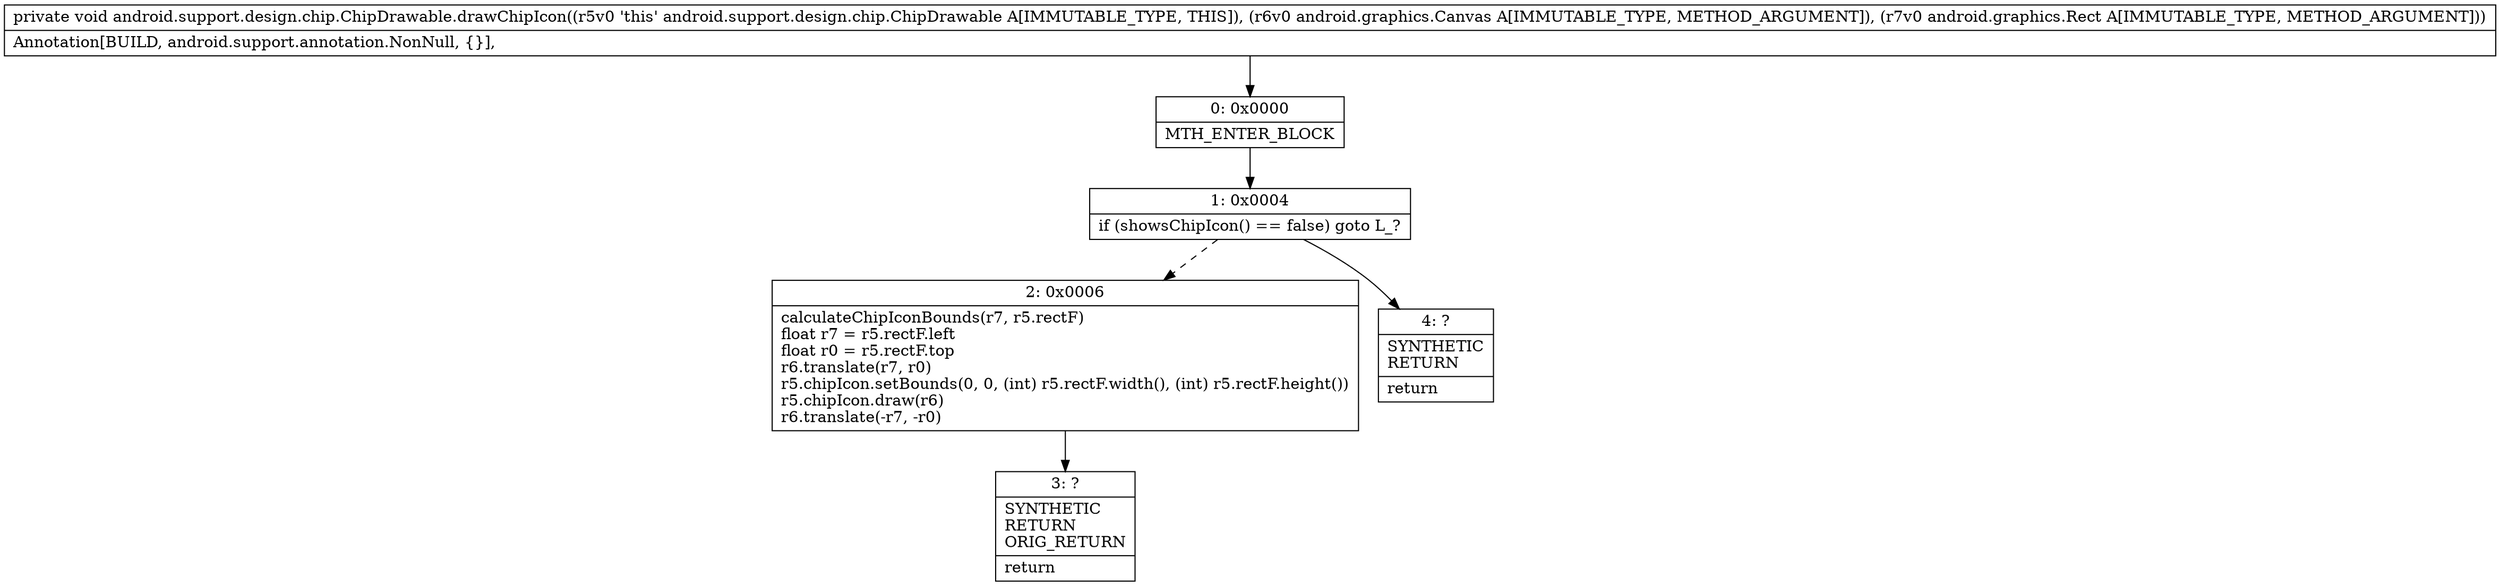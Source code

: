 digraph "CFG forandroid.support.design.chip.ChipDrawable.drawChipIcon(Landroid\/graphics\/Canvas;Landroid\/graphics\/Rect;)V" {
Node_0 [shape=record,label="{0\:\ 0x0000|MTH_ENTER_BLOCK\l}"];
Node_1 [shape=record,label="{1\:\ 0x0004|if (showsChipIcon() == false) goto L_?\l}"];
Node_2 [shape=record,label="{2\:\ 0x0006|calculateChipIconBounds(r7, r5.rectF)\lfloat r7 = r5.rectF.left\lfloat r0 = r5.rectF.top\lr6.translate(r7, r0)\lr5.chipIcon.setBounds(0, 0, (int) r5.rectF.width(), (int) r5.rectF.height())\lr5.chipIcon.draw(r6)\lr6.translate(\-r7, \-r0)\l}"];
Node_3 [shape=record,label="{3\:\ ?|SYNTHETIC\lRETURN\lORIG_RETURN\l|return\l}"];
Node_4 [shape=record,label="{4\:\ ?|SYNTHETIC\lRETURN\l|return\l}"];
MethodNode[shape=record,label="{private void android.support.design.chip.ChipDrawable.drawChipIcon((r5v0 'this' android.support.design.chip.ChipDrawable A[IMMUTABLE_TYPE, THIS]), (r6v0 android.graphics.Canvas A[IMMUTABLE_TYPE, METHOD_ARGUMENT]), (r7v0 android.graphics.Rect A[IMMUTABLE_TYPE, METHOD_ARGUMENT]))  | Annotation[BUILD, android.support.annotation.NonNull, \{\}], \l}"];
MethodNode -> Node_0;
Node_0 -> Node_1;
Node_1 -> Node_2[style=dashed];
Node_1 -> Node_4;
Node_2 -> Node_3;
}

